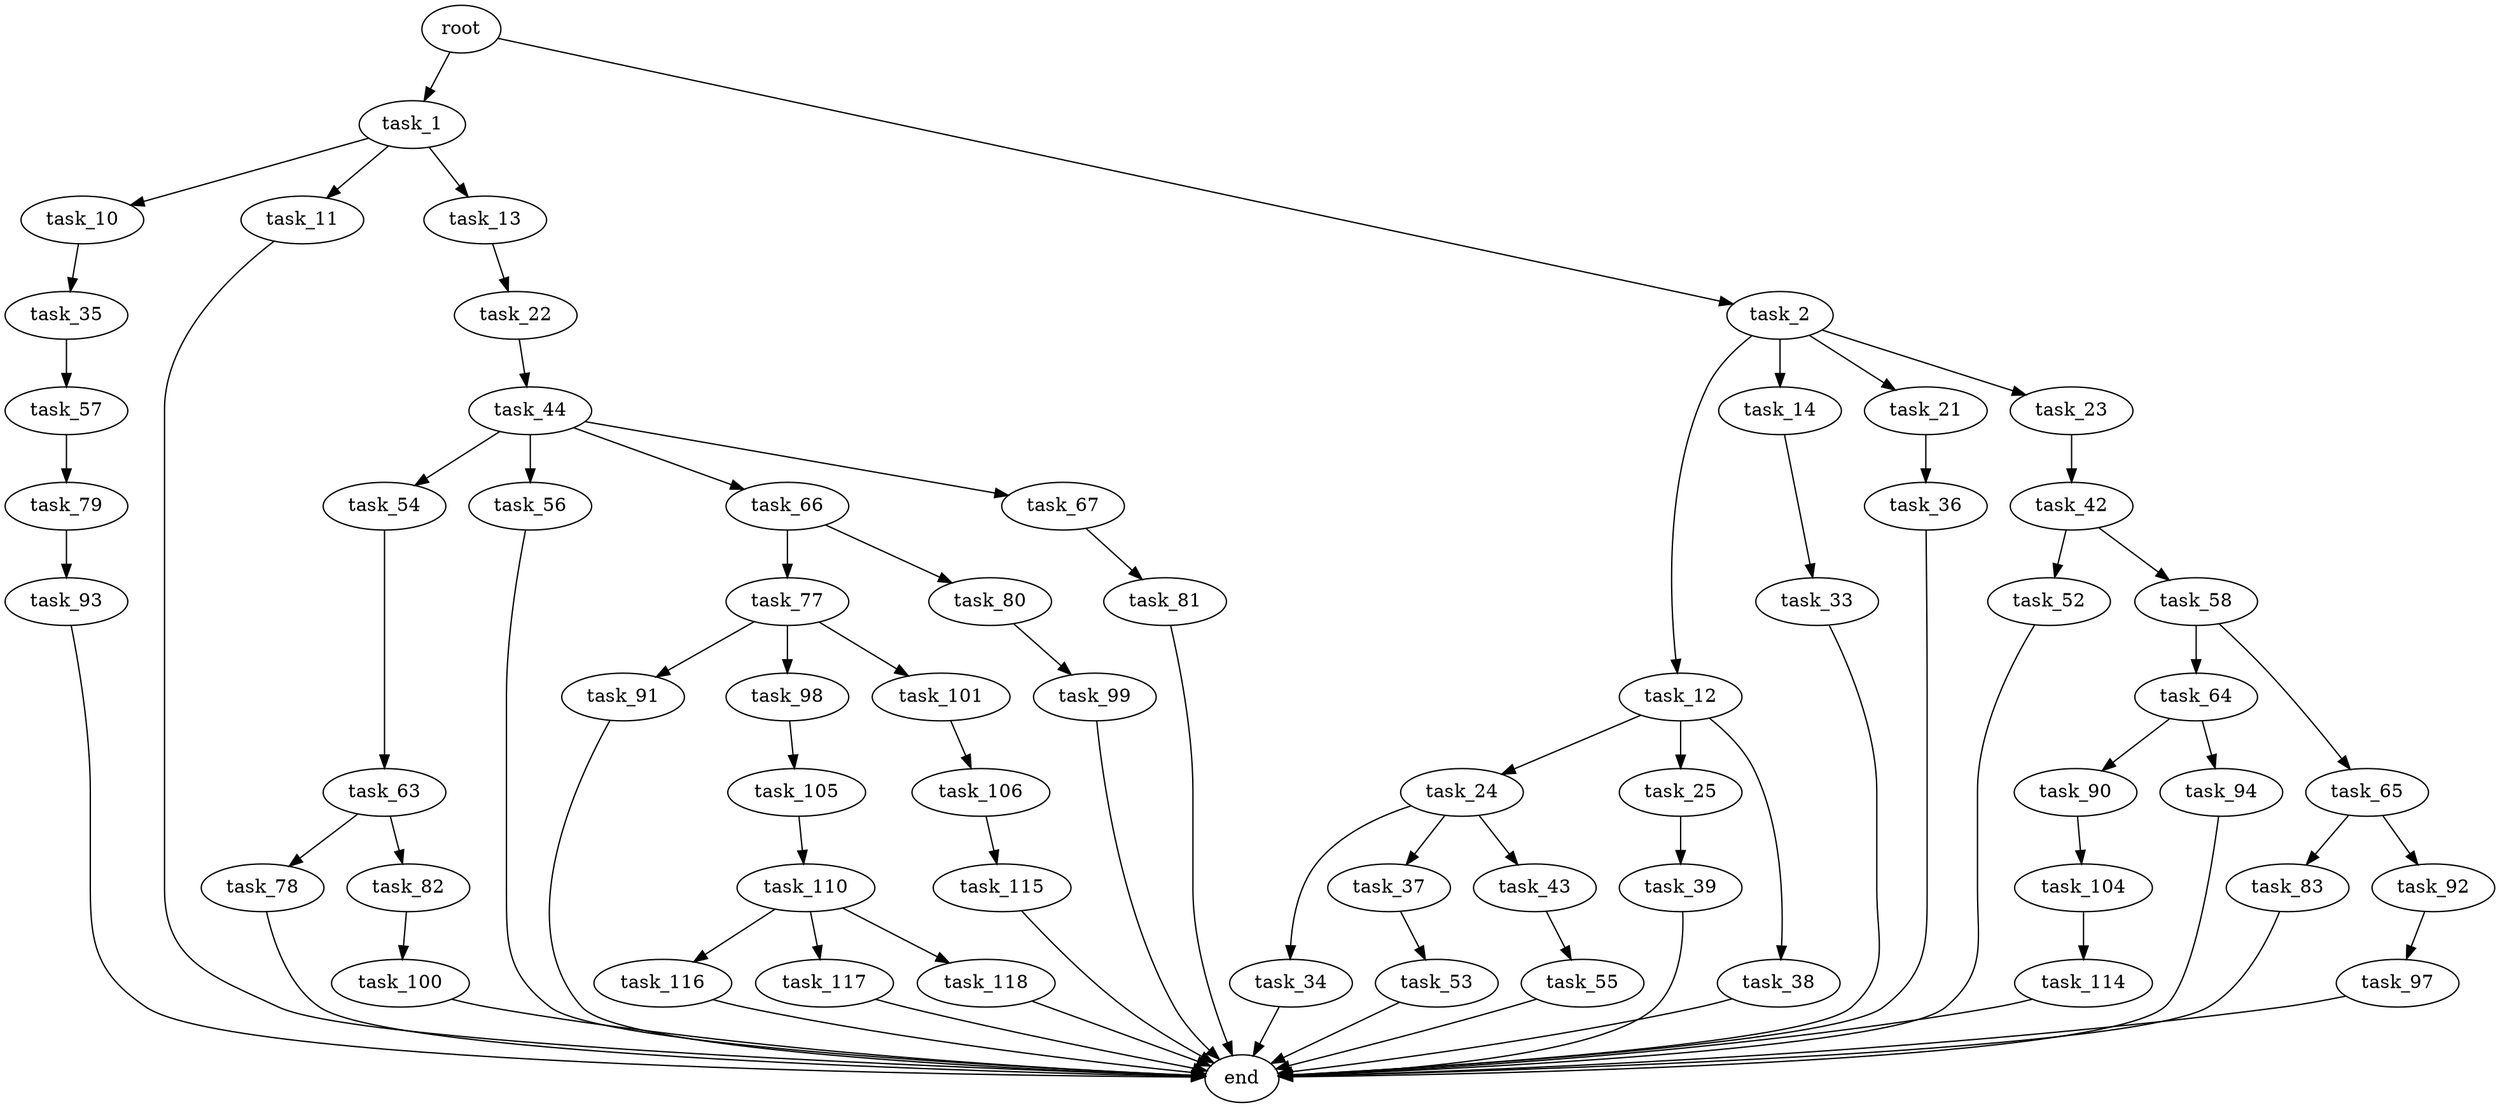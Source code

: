 digraph G {
  root [size="0.000000"];
  task_1 [size="68719476736.000000"];
  task_2 [size="11433631922.000000"];
  task_10 [size="46924571417.000000"];
  task_11 [size="1073741824000.000000"];
  task_13 [size="32324131706.000000"];
  task_12 [size="231928233984.000000"];
  task_14 [size="8589934592.000000"];
  task_21 [size="619961433737.000000"];
  task_23 [size="447983399968.000000"];
  task_35 [size="231928233984.000000"];
  end [size="0.000000"];
  task_24 [size="779191158148.000000"];
  task_25 [size="134217728000.000000"];
  task_38 [size="782757789696.000000"];
  task_22 [size="8589934592.000000"];
  task_33 [size="451983762931.000000"];
  task_36 [size="14035338759.000000"];
  task_44 [size="38287452382.000000"];
  task_42 [size="549755813888.000000"];
  task_34 [size="329530749946.000000"];
  task_37 [size="16026571450.000000"];
  task_43 [size="187929101742.000000"];
  task_39 [size="20460540588.000000"];
  task_57 [size="134217728000.000000"];
  task_53 [size="8589934592.000000"];
  task_52 [size="56694856511.000000"];
  task_58 [size="68719476736.000000"];
  task_55 [size="1073741824000.000000"];
  task_54 [size="44962343766.000000"];
  task_56 [size="1014951377.000000"];
  task_66 [size="782757789696.000000"];
  task_67 [size="8589934592.000000"];
  task_63 [size="68719476736.000000"];
  task_79 [size="46524841799.000000"];
  task_64 [size="782757789696.000000"];
  task_65 [size="134217728000.000000"];
  task_78 [size="890039276776.000000"];
  task_82 [size="782757789696.000000"];
  task_90 [size="7135632450.000000"];
  task_94 [size="1650753780.000000"];
  task_83 [size="24035030679.000000"];
  task_92 [size="11595921227.000000"];
  task_77 [size="68719476736.000000"];
  task_80 [size="256005715822.000000"];
  task_81 [size="54352898936.000000"];
  task_91 [size="134217728000.000000"];
  task_98 [size="25589477596.000000"];
  task_101 [size="231928233984.000000"];
  task_93 [size="117380875776.000000"];
  task_99 [size="597072761076.000000"];
  task_100 [size="46237743712.000000"];
  task_104 [size="368293445632.000000"];
  task_97 [size="10546928263.000000"];
  task_105 [size="68719476736.000000"];
  task_106 [size="1294317265697.000000"];
  task_114 [size="134217728000.000000"];
  task_110 [size="182225585000.000000"];
  task_115 [size="5161127370.000000"];
  task_116 [size="27391490424.000000"];
  task_117 [size="16464727364.000000"];
  task_118 [size="68719476736.000000"];

  root -> task_1 [size="1.000000"];
  root -> task_2 [size="1.000000"];
  task_1 -> task_10 [size="134217728.000000"];
  task_1 -> task_11 [size="134217728.000000"];
  task_1 -> task_13 [size="134217728.000000"];
  task_2 -> task_12 [size="679477248.000000"];
  task_2 -> task_14 [size="679477248.000000"];
  task_2 -> task_21 [size="679477248.000000"];
  task_2 -> task_23 [size="679477248.000000"];
  task_10 -> task_35 [size="75497472.000000"];
  task_11 -> end [size="1.000000"];
  task_13 -> task_22 [size="838860800.000000"];
  task_12 -> task_24 [size="301989888.000000"];
  task_12 -> task_25 [size="301989888.000000"];
  task_12 -> task_38 [size="301989888.000000"];
  task_14 -> task_33 [size="33554432.000000"];
  task_21 -> task_36 [size="679477248.000000"];
  task_23 -> task_42 [size="536870912.000000"];
  task_35 -> task_57 [size="301989888.000000"];
  task_24 -> task_34 [size="679477248.000000"];
  task_24 -> task_37 [size="679477248.000000"];
  task_24 -> task_43 [size="679477248.000000"];
  task_25 -> task_39 [size="209715200.000000"];
  task_38 -> end [size="1.000000"];
  task_22 -> task_44 [size="33554432.000000"];
  task_33 -> end [size="1.000000"];
  task_36 -> end [size="1.000000"];
  task_44 -> task_54 [size="33554432.000000"];
  task_44 -> task_56 [size="33554432.000000"];
  task_44 -> task_66 [size="33554432.000000"];
  task_44 -> task_67 [size="33554432.000000"];
  task_42 -> task_52 [size="536870912.000000"];
  task_42 -> task_58 [size="536870912.000000"];
  task_34 -> end [size="1.000000"];
  task_37 -> task_53 [size="838860800.000000"];
  task_43 -> task_55 [size="838860800.000000"];
  task_39 -> end [size="1.000000"];
  task_57 -> task_79 [size="209715200.000000"];
  task_53 -> end [size="1.000000"];
  task_52 -> end [size="1.000000"];
  task_58 -> task_64 [size="134217728.000000"];
  task_58 -> task_65 [size="134217728.000000"];
  task_55 -> end [size="1.000000"];
  task_54 -> task_63 [size="838860800.000000"];
  task_56 -> end [size="1.000000"];
  task_66 -> task_77 [size="679477248.000000"];
  task_66 -> task_80 [size="679477248.000000"];
  task_67 -> task_81 [size="33554432.000000"];
  task_63 -> task_78 [size="134217728.000000"];
  task_63 -> task_82 [size="134217728.000000"];
  task_79 -> task_93 [size="209715200.000000"];
  task_64 -> task_90 [size="679477248.000000"];
  task_64 -> task_94 [size="679477248.000000"];
  task_65 -> task_83 [size="209715200.000000"];
  task_65 -> task_92 [size="209715200.000000"];
  task_78 -> end [size="1.000000"];
  task_82 -> task_100 [size="679477248.000000"];
  task_90 -> task_104 [size="209715200.000000"];
  task_94 -> end [size="1.000000"];
  task_83 -> end [size="1.000000"];
  task_92 -> task_97 [size="33554432.000000"];
  task_77 -> task_91 [size="134217728.000000"];
  task_77 -> task_98 [size="134217728.000000"];
  task_77 -> task_101 [size="134217728.000000"];
  task_80 -> task_99 [size="301989888.000000"];
  task_81 -> end [size="1.000000"];
  task_91 -> end [size="1.000000"];
  task_98 -> task_105 [size="536870912.000000"];
  task_101 -> task_106 [size="301989888.000000"];
  task_93 -> end [size="1.000000"];
  task_99 -> end [size="1.000000"];
  task_100 -> end [size="1.000000"];
  task_104 -> task_114 [size="411041792.000000"];
  task_97 -> end [size="1.000000"];
  task_105 -> task_110 [size="134217728.000000"];
  task_106 -> task_115 [size="838860800.000000"];
  task_114 -> end [size="1.000000"];
  task_110 -> task_116 [size="838860800.000000"];
  task_110 -> task_117 [size="838860800.000000"];
  task_110 -> task_118 [size="838860800.000000"];
  task_115 -> end [size="1.000000"];
  task_116 -> end [size="1.000000"];
  task_117 -> end [size="1.000000"];
  task_118 -> end [size="1.000000"];
}
